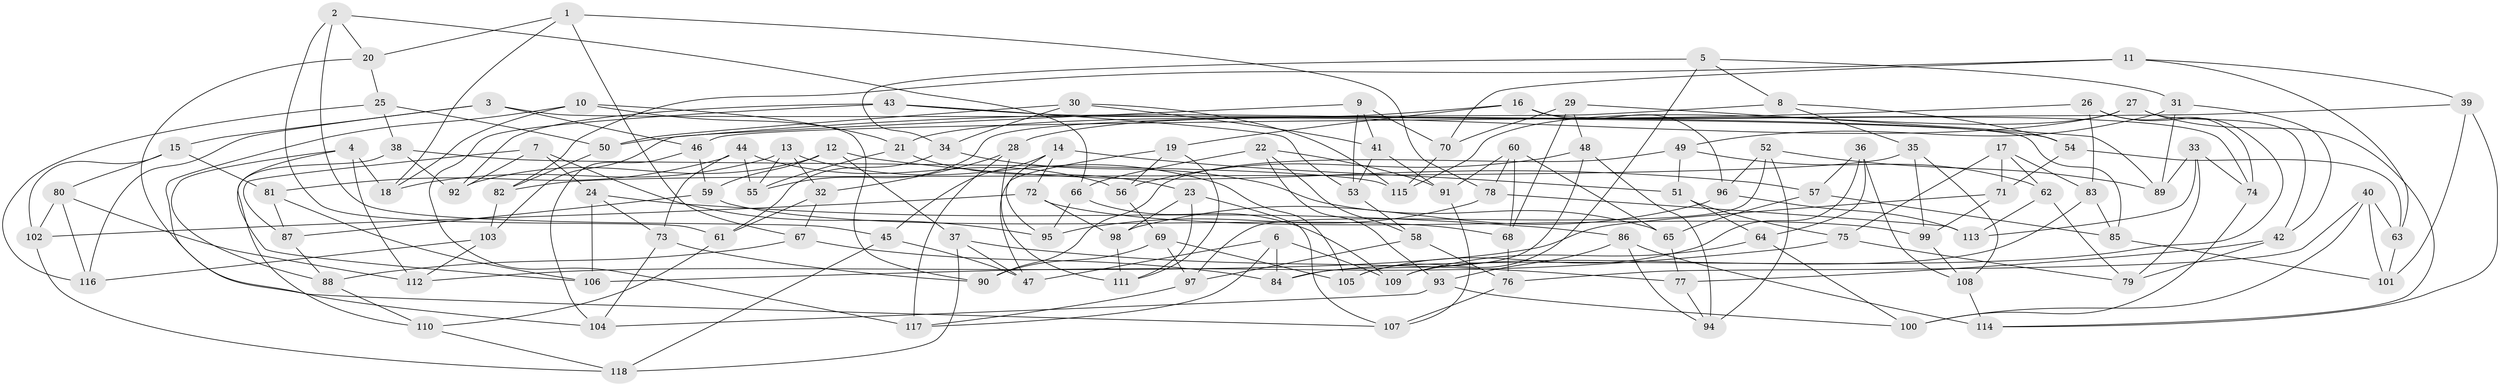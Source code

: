 // coarse degree distribution, {11: 0.056338028169014086, 4: 0.7323943661971831, 6: 0.028169014084507043, 9: 0.056338028169014086, 3: 0.08450704225352113, 8: 0.014084507042253521, 10: 0.028169014084507043}
// Generated by graph-tools (version 1.1) at 2025/53/03/04/25 22:53:40]
// undirected, 118 vertices, 236 edges
graph export_dot {
  node [color=gray90,style=filled];
  1;
  2;
  3;
  4;
  5;
  6;
  7;
  8;
  9;
  10;
  11;
  12;
  13;
  14;
  15;
  16;
  17;
  18;
  19;
  20;
  21;
  22;
  23;
  24;
  25;
  26;
  27;
  28;
  29;
  30;
  31;
  32;
  33;
  34;
  35;
  36;
  37;
  38;
  39;
  40;
  41;
  42;
  43;
  44;
  45;
  46;
  47;
  48;
  49;
  50;
  51;
  52;
  53;
  54;
  55;
  56;
  57;
  58;
  59;
  60;
  61;
  62;
  63;
  64;
  65;
  66;
  67;
  68;
  69;
  70;
  71;
  72;
  73;
  74;
  75;
  76;
  77;
  78;
  79;
  80;
  81;
  82;
  83;
  84;
  85;
  86;
  87;
  88;
  89;
  90;
  91;
  92;
  93;
  94;
  95;
  96;
  97;
  98;
  99;
  100;
  101;
  102;
  103;
  104;
  105;
  106;
  107;
  108;
  109;
  110;
  111;
  112;
  113;
  114;
  115;
  116;
  117;
  118;
  1 -- 78;
  1 -- 67;
  1 -- 20;
  1 -- 18;
  2 -- 66;
  2 -- 45;
  2 -- 20;
  2 -- 61;
  3 -- 85;
  3 -- 15;
  3 -- 46;
  3 -- 116;
  4 -- 88;
  4 -- 18;
  4 -- 106;
  4 -- 112;
  5 -- 105;
  5 -- 8;
  5 -- 34;
  5 -- 31;
  6 -- 47;
  6 -- 84;
  6 -- 109;
  6 -- 117;
  7 -- 87;
  7 -- 92;
  7 -- 95;
  7 -- 24;
  8 -- 55;
  8 -- 35;
  8 -- 54;
  9 -- 70;
  9 -- 41;
  9 -- 103;
  9 -- 53;
  10 -- 104;
  10 -- 21;
  10 -- 18;
  10 -- 90;
  11 -- 39;
  11 -- 70;
  11 -- 82;
  11 -- 63;
  12 -- 92;
  12 -- 59;
  12 -- 57;
  12 -- 37;
  13 -- 55;
  13 -- 18;
  13 -- 105;
  13 -- 32;
  14 -- 51;
  14 -- 45;
  14 -- 95;
  14 -- 72;
  15 -- 81;
  15 -- 102;
  15 -- 80;
  16 -- 96;
  16 -- 19;
  16 -- 74;
  16 -- 21;
  17 -- 62;
  17 -- 71;
  17 -- 75;
  17 -- 83;
  19 -- 56;
  19 -- 111;
  19 -- 47;
  20 -- 107;
  20 -- 25;
  21 -- 55;
  21 -- 23;
  22 -- 91;
  22 -- 66;
  22 -- 93;
  22 -- 58;
  23 -- 98;
  23 -- 107;
  23 -- 111;
  24 -- 106;
  24 -- 86;
  24 -- 73;
  25 -- 50;
  25 -- 116;
  25 -- 38;
  26 -- 74;
  26 -- 84;
  26 -- 83;
  26 -- 50;
  27 -- 115;
  27 -- 114;
  27 -- 28;
  27 -- 42;
  28 -- 111;
  28 -- 32;
  28 -- 117;
  29 -- 89;
  29 -- 48;
  29 -- 70;
  29 -- 68;
  30 -- 115;
  30 -- 50;
  30 -- 41;
  30 -- 34;
  31 -- 89;
  31 -- 49;
  31 -- 42;
  32 -- 61;
  32 -- 67;
  33 -- 89;
  33 -- 113;
  33 -- 74;
  33 -- 79;
  34 -- 65;
  34 -- 61;
  35 -- 108;
  35 -- 99;
  35 -- 82;
  36 -- 57;
  36 -- 64;
  36 -- 105;
  36 -- 108;
  37 -- 77;
  37 -- 118;
  37 -- 47;
  38 -- 115;
  38 -- 110;
  38 -- 92;
  39 -- 46;
  39 -- 114;
  39 -- 101;
  40 -- 63;
  40 -- 100;
  40 -- 76;
  40 -- 101;
  41 -- 91;
  41 -- 53;
  42 -- 79;
  42 -- 77;
  43 -- 53;
  43 -- 54;
  43 -- 117;
  43 -- 92;
  44 -- 55;
  44 -- 73;
  44 -- 56;
  44 -- 81;
  45 -- 47;
  45 -- 118;
  46 -- 59;
  46 -- 104;
  48 -- 94;
  48 -- 56;
  48 -- 84;
  49 -- 90;
  49 -- 51;
  49 -- 62;
  50 -- 82;
  51 -- 75;
  51 -- 64;
  52 -- 89;
  52 -- 94;
  52 -- 97;
  52 -- 96;
  53 -- 58;
  54 -- 63;
  54 -- 71;
  56 -- 69;
  57 -- 65;
  57 -- 85;
  58 -- 76;
  58 -- 97;
  59 -- 68;
  59 -- 87;
  60 -- 65;
  60 -- 78;
  60 -- 68;
  60 -- 91;
  61 -- 110;
  62 -- 113;
  62 -- 79;
  63 -- 101;
  64 -- 100;
  64 -- 109;
  65 -- 77;
  66 -- 109;
  66 -- 95;
  67 -- 88;
  67 -- 84;
  68 -- 76;
  69 -- 105;
  69 -- 97;
  69 -- 90;
  70 -- 115;
  71 -- 112;
  71 -- 99;
  72 -- 99;
  72 -- 102;
  72 -- 98;
  73 -- 104;
  73 -- 90;
  74 -- 100;
  75 -- 106;
  75 -- 79;
  76 -- 107;
  77 -- 94;
  78 -- 113;
  78 -- 95;
  80 -- 102;
  80 -- 112;
  80 -- 116;
  81 -- 87;
  81 -- 106;
  82 -- 103;
  83 -- 85;
  83 -- 109;
  85 -- 101;
  86 -- 114;
  86 -- 93;
  86 -- 94;
  87 -- 88;
  88 -- 110;
  91 -- 107;
  93 -- 104;
  93 -- 100;
  96 -- 113;
  96 -- 98;
  97 -- 117;
  98 -- 111;
  99 -- 108;
  102 -- 118;
  103 -- 112;
  103 -- 116;
  108 -- 114;
  110 -- 118;
}
